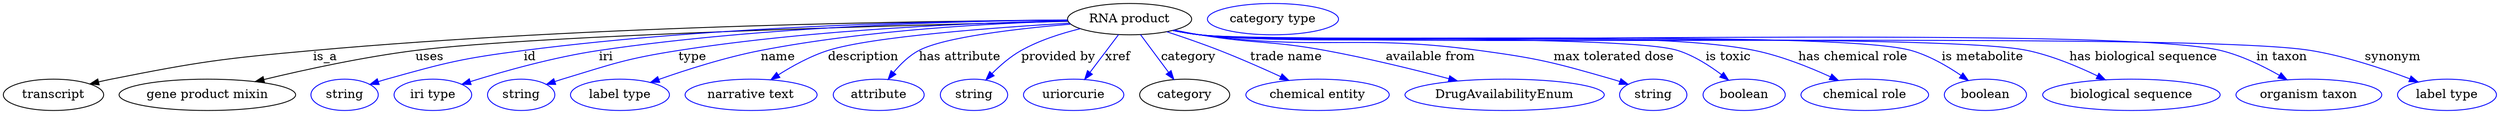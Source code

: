 digraph {
	graph [bb="0,0,2846.7,123"];
	node [label="\N"];
	"RNA product"	[height=0.5,
		label="RNA product",
		pos="1287.2,105",
		width=1.9679];
	transcript	[height=0.5,
		pos="57.195,18",
		width=1.5887];
	"RNA product" -> transcript	[label=is_a,
		lp="368.19,61.5",
		pos="e,98.933,30.491 1216.2,103.86 1060.1,103 675.06,97.858 354.19,69 250.9,59.71 224.9,56.298 123.19,36 118.51,35.065 113.66,34.002 \
108.82,32.875"];
	"gene product mixin"	[height=0.5,
		pos="233.19,18",
		width=2.7984];
	"RNA product" -> "gene product mixin"	[label=uses,
		lp="487.69,61.5",
		pos="e,288.07,33.207 1216.2,104.86 1074.1,105.72 745.02,103.4 471.19,69 411.94,61.557 345.51,47.075 297.92,35.605"];
	id	[color=blue,
		height=0.5,
		label=string,
		pos="390.19,18",
		width=1.0652];
	"RNA product" -> id	[color=blue,
		label=id,
		lp="602.19,61.5",
		pos="e,419.19,29.966 1216.1,104.07 1090.4,103.37 820.66,98.215 595.19,69 524.48,59.838 506.84,55.278 438.19,36 435.09,35.128 431.89,34.158 \
428.69,33.138",
		style=solid];
	iri	[color=blue,
		height=0.5,
		label="iri type",
		pos="491.19,18",
		width=1.2277];
	"RNA product" -> iri	[color=blue,
		label=iri,
		lp="689.19,61.5",
		pos="e,524.37,30.101 1216.3,104.03 1102.8,103.17 873.25,97.607 681.19,69 629.79,61.342 572.26,45.085 534.11,33.179",
		style=solid];
	type	[color=blue,
		height=0.5,
		label=string,
		pos="592.19,18",
		width=1.0652];
	"RNA product" -> type	[color=blue,
		label=type,
		lp="788.19,61.5",
		pos="e,621.12,29.995 1216.4,103.11 1116.7,100.96 929.56,93.675 772.19,69 712.03,59.566 697.47,53.715 639.19,36 636.43,35.16 633.59,34.251 \
630.74,33.305",
		style=solid];
	name	[color=blue,
		height=0.5,
		label="label type",
		pos="705.19,18",
		width=1.5707];
	"RNA product" -> name	[color=blue,
		label=name,
		lp="886.19,61.5",
		pos="e,740.12,32.277 1216.5,102.82 1132.4,100.33 987.87,92.656 866.19,69 825.97,61.179 781.58,46.956 749.62,35.674",
		style=solid];
	description	[color=blue,
		height=0.5,
		label="narrative text",
		pos="855.19,18",
		width=2.0943];
	"RNA product" -> description	[color=blue,
		label=description,
		lp="982.69,61.5",
		pos="e,877.58,35.406 1218.3,100.42 1132.7,95.389 991.91,85 942.19,69 922.33,62.606 902,51.245 885.99,40.967",
		style=solid];
	"has attribute"	[color=blue,
		height=0.5,
		label=attribute,
		pos="1000.2,18",
		width=1.4443];
	"RNA product" -> "has attribute"	[color=blue,
		label="has attribute",
		lp="1092.2,61.5",
		pos="e,1010.7,35.748 1219.8,99.392 1158.9,94.312 1074.6,84.707 1045.2,69 1034,63.04 1024.3,53.176 1016.7,43.778",
		style=solid];
	"provided by"	[color=blue,
		height=0.5,
		label=string,
		pos="1108.2,18",
		width=1.0652];
	"RNA product" -> "provided by"	[color=blue,
		label="provided by",
		lp="1204.7,61.5",
		pos="e,1121.8,35.116 1230.5,94.119 1208.3,88.742 1183.1,80.716 1162.2,69 1149.9,62.11 1138.1,51.856 1128.8,42.424",
		style=solid];
	xref	[color=blue,
		height=0.5,
		label=uriorcurie,
		pos="1222.2,18",
		width=1.5887];
	"RNA product" -> xref	[color=blue,
		label=xref,
		lp="1273.7,61.5",
		pos="e,1235,35.758 1274.4,87.207 1264.9,74.866 1251.9,57.894 1241.3,43.967",
		style=solid];
	category	[height=0.5,
		pos="1349.2,18",
		width=1.4263];
	"RNA product" -> category	[color=blue,
		label=category,
		lp="1353.7,61.5",
		pos="e,1337,35.758 1299.4,87.207 1308.4,74.866 1320.8,57.894 1331,43.967",
		style=solid];
	"trade name"	[color=blue,
		height=0.5,
		label="chemical entity",
		pos="1500.2,18",
		width=2.2748];
	"RNA product" -> "trade name"	[color=blue,
		label="trade name",
		lp="1464.2,61.5",
		pos="e,1467.5,34.686 1329.7,90.395 1348.1,84.244 1369.9,76.648 1389.2,69 1412.4,59.826 1437.8,48.493 1458.4,38.937",
		style=solid];
	"available from"	[color=blue,
		height=0.5,
		label=DrugAvailabilityEnum,
		pos="1714.2,18",
		width=3.1594];
	"RNA product" -> "available from"	[color=blue,
		label="available from",
		lp="1629.7,61.5",
		pos="e,1660.2,33.949 1338.3,92.481 1347.9,90.51 1357.8,88.588 1367.2,87 1429.9,76.379 1446.6,80.556 1509.2,69 1557,60.178 1610.2,47.085 \
1650.5,36.51",
		style=solid];
	"max tolerated dose"	[color=blue,
		height=0.5,
		label=string,
		pos="1884.2,18",
		width=1.0652];
	"RNA product" -> "max tolerated dose"	[color=blue,
		label="max tolerated dose",
		lp="1839.2,61.5",
		pos="e,1855.6,30.042 1337.3,92.118 1347.2,90.133 1357.5,88.299 1367.2,87 1507.5,68.233 1544.9,88.076 1685.2,69 1753.7,59.685 1770.8,55.132 \
1837.2,36 1840.1,35.162 1843.1,34.238 1846.1,33.265",
		style=solid];
	"is toxic"	[color=blue,
		height=0.5,
		label=boolean,
		pos="1987.2,18",
		width=1.2999];
	"RNA product" -> "is toxic"	[color=blue,
		label="is toxic",
		lp="1969.2,61.5",
		pos="e,1969.6,34.895 1336.9,92.021 1346.9,90.017 1357.3,88.202 1367.2,87 1427.3,79.675 1854.5,87.512 1912.2,69 1930.2,63.219 1947.9,51.746 \
1961.6,41.246",
		style=solid];
	"has chemical role"	[color=blue,
		height=0.5,
		label="chemical role",
		pos="2125.2,18",
		width=2.022];
	"RNA product" -> "has chemical role"	[color=blue,
		label="has chemical role",
		lp="2111.7,61.5",
		pos="e,2095.1,34.437 1336.9,91.986 1346.9,89.985 1357.3,88.179 1367.2,87 1506.7,70.33 1861.6,97.343 1999.2,69 2029.3,62.797 2061.5,49.902 \
2085.8,38.761",
		style=solid];
	"is metabolite"	[color=blue,
		height=0.5,
		label=boolean,
		pos="2263.2,18",
		width=1.2999];
	"RNA product" -> "is metabolite"	[color=blue,
		label="is metabolite",
		lp="2260.2,61.5",
		pos="e,2243.6,34.489 1336.5,92.022 1346.6,89.991 1357.2,88.165 1367.2,87 1456.7,76.587 2091.5,93.645 2178.2,69 2198.8,63.154 2219.5,51.114 \
2235.3,40.314",
		style=solid];
	"has biological sequence"	[color=blue,
		height=0.5,
		label="biological sequence",
		pos="2429.2,18",
		width=2.8164];
	"RNA product" -> "has biological sequence"	[color=blue,
		label="has biological sequence",
		lp="2442.7,61.5",
		pos="e,2399.7,35.257 1336.5,91.998 1346.6,89.968 1357.2,88.149 1367.2,87 1471.4,75.043 2208.6,90.862 2311.2,69 2338.8,63.117 2368,50.784 \
2390.5,39.84",
		style=solid];
	"in taxon"	[color=blue,
		height=0.5,
		label="organism taxon",
		pos="2632.2,18",
		width=2.3109];
	"RNA product" -> "in taxon"	[color=blue,
		label="in taxon",
		lp="2601.2,61.5",
		pos="e,2607.2,35.283 1336.5,91.969 1346.6,89.942 1357.2,88.131 1367.2,87 1495.7,72.489 2405.5,99.441 2531.2,69 2554.9,63.262 2579.4,51.264 \
2598.4,40.459",
		style=solid];
	synonym	[color=blue,
		height=0.5,
		label="label type",
		pos="2790.2,18",
		width=1.5707];
	"RNA product" -> synonym	[color=blue,
		label=synonym,
		lp="2728.2,61.5",
		pos="e,2757.1,32.766 1336.5,91.96 1346.6,89.933 1357.2,88.125 1367.2,87 1507.1,71.293 2495.3,91.735 2634.2,69 2673.6,62.556 2716.7,48.155 \
2747.5,36.456",
		style=solid];
	"named thing_category"	[color=blue,
		height=0.5,
		label="category type",
		pos="1451.2,105",
		width=2.0762];
}
